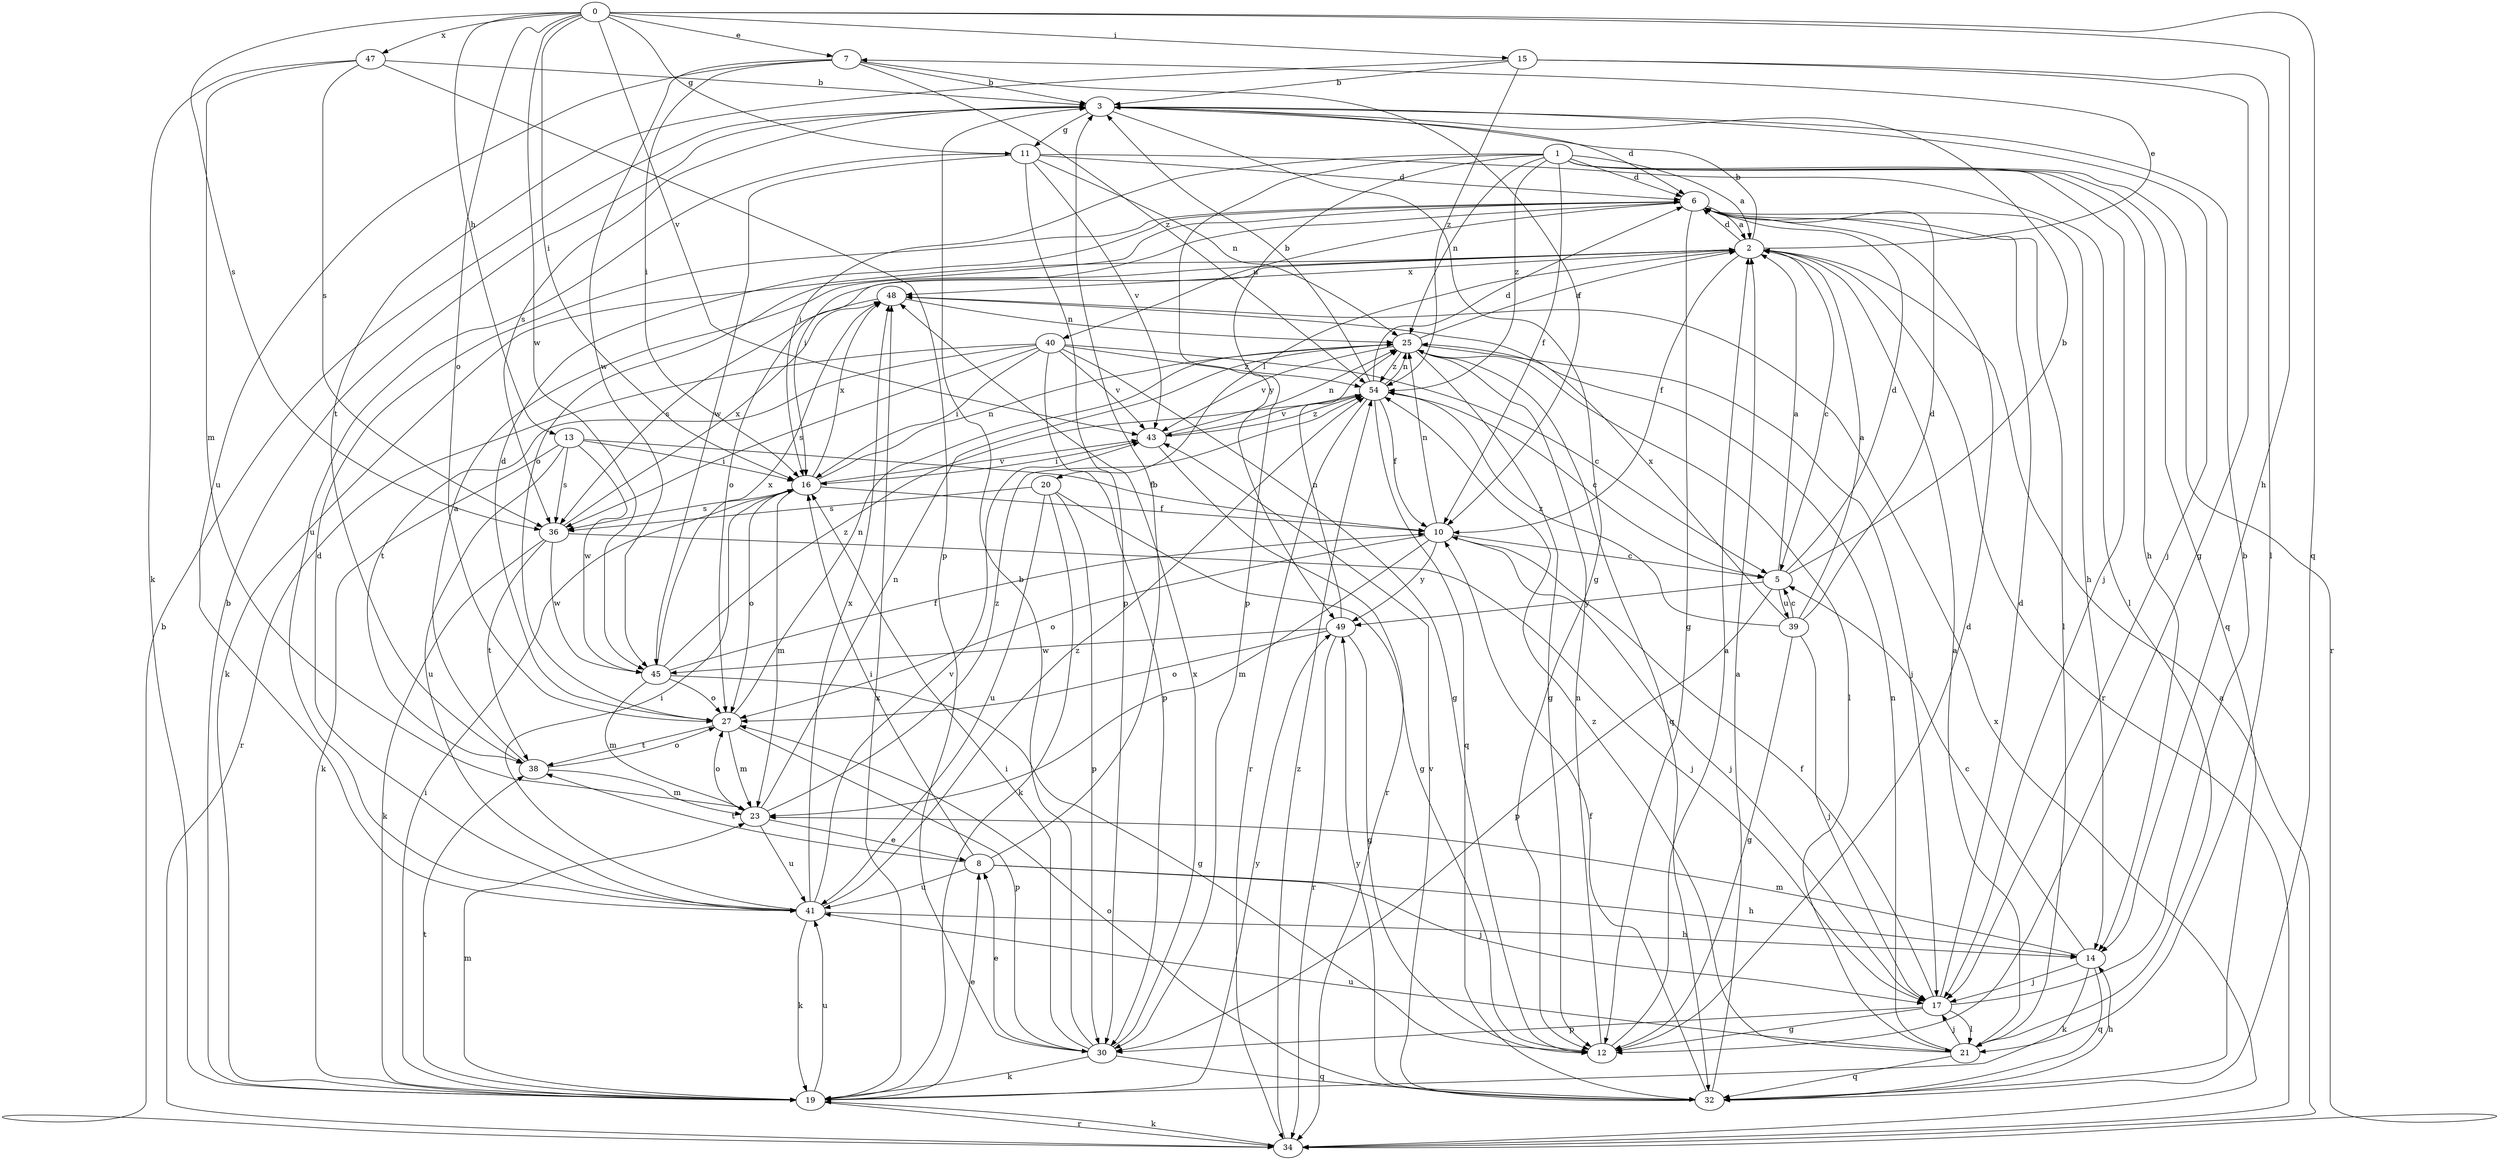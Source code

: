 strict digraph  {
0;
1;
2;
3;
5;
6;
7;
8;
10;
11;
12;
13;
14;
15;
16;
17;
19;
20;
21;
23;
25;
27;
30;
32;
34;
36;
38;
39;
40;
41;
43;
45;
47;
48;
49;
54;
0 -> 7  [label=e];
0 -> 11  [label=g];
0 -> 13  [label=h];
0 -> 14  [label=h];
0 -> 15  [label=i];
0 -> 16  [label=i];
0 -> 27  [label=o];
0 -> 32  [label=q];
0 -> 36  [label=s];
0 -> 43  [label=v];
0 -> 45  [label=w];
0 -> 47  [label=x];
1 -> 2  [label=a];
1 -> 6  [label=d];
1 -> 10  [label=f];
1 -> 14  [label=h];
1 -> 16  [label=i];
1 -> 17  [label=j];
1 -> 25  [label=n];
1 -> 30  [label=p];
1 -> 32  [label=q];
1 -> 34  [label=r];
1 -> 49  [label=y];
1 -> 54  [label=z];
2 -> 3  [label=b];
2 -> 5  [label=c];
2 -> 6  [label=d];
2 -> 7  [label=e];
2 -> 10  [label=f];
2 -> 19  [label=k];
2 -> 20  [label=l];
2 -> 27  [label=o];
2 -> 34  [label=r];
2 -> 48  [label=x];
3 -> 6  [label=d];
3 -> 11  [label=g];
3 -> 12  [label=g];
3 -> 17  [label=j];
3 -> 36  [label=s];
5 -> 2  [label=a];
5 -> 3  [label=b];
5 -> 6  [label=d];
5 -> 30  [label=p];
5 -> 39  [label=u];
5 -> 49  [label=y];
6 -> 2  [label=a];
6 -> 12  [label=g];
6 -> 14  [label=h];
6 -> 16  [label=i];
6 -> 21  [label=l];
6 -> 27  [label=o];
6 -> 40  [label=u];
7 -> 3  [label=b];
7 -> 10  [label=f];
7 -> 16  [label=i];
7 -> 41  [label=u];
7 -> 45  [label=w];
7 -> 54  [label=z];
8 -> 3  [label=b];
8 -> 14  [label=h];
8 -> 16  [label=i];
8 -> 17  [label=j];
8 -> 38  [label=t];
8 -> 41  [label=u];
10 -> 5  [label=c];
10 -> 17  [label=j];
10 -> 23  [label=m];
10 -> 25  [label=n];
10 -> 27  [label=o];
10 -> 49  [label=y];
11 -> 6  [label=d];
11 -> 21  [label=l];
11 -> 25  [label=n];
11 -> 30  [label=p];
11 -> 41  [label=u];
11 -> 43  [label=v];
11 -> 45  [label=w];
12 -> 2  [label=a];
12 -> 6  [label=d];
12 -> 25  [label=n];
13 -> 10  [label=f];
13 -> 16  [label=i];
13 -> 19  [label=k];
13 -> 36  [label=s];
13 -> 41  [label=u];
13 -> 45  [label=w];
14 -> 5  [label=c];
14 -> 17  [label=j];
14 -> 19  [label=k];
14 -> 23  [label=m];
14 -> 32  [label=q];
15 -> 3  [label=b];
15 -> 12  [label=g];
15 -> 21  [label=l];
15 -> 38  [label=t];
15 -> 54  [label=z];
16 -> 10  [label=f];
16 -> 23  [label=m];
16 -> 25  [label=n];
16 -> 27  [label=o];
16 -> 36  [label=s];
16 -> 43  [label=v];
16 -> 48  [label=x];
17 -> 3  [label=b];
17 -> 6  [label=d];
17 -> 10  [label=f];
17 -> 12  [label=g];
17 -> 21  [label=l];
17 -> 30  [label=p];
19 -> 3  [label=b];
19 -> 8  [label=e];
19 -> 16  [label=i];
19 -> 23  [label=m];
19 -> 34  [label=r];
19 -> 38  [label=t];
19 -> 41  [label=u];
19 -> 48  [label=x];
19 -> 49  [label=y];
20 -> 12  [label=g];
20 -> 19  [label=k];
20 -> 30  [label=p];
20 -> 36  [label=s];
20 -> 41  [label=u];
21 -> 2  [label=a];
21 -> 17  [label=j];
21 -> 25  [label=n];
21 -> 32  [label=q];
21 -> 41  [label=u];
21 -> 54  [label=z];
23 -> 8  [label=e];
23 -> 25  [label=n];
23 -> 27  [label=o];
23 -> 41  [label=u];
23 -> 54  [label=z];
25 -> 2  [label=a];
25 -> 12  [label=g];
25 -> 17  [label=j];
25 -> 21  [label=l];
25 -> 32  [label=q];
25 -> 43  [label=v];
25 -> 54  [label=z];
27 -> 6  [label=d];
27 -> 23  [label=m];
27 -> 25  [label=n];
27 -> 30  [label=p];
27 -> 38  [label=t];
30 -> 3  [label=b];
30 -> 8  [label=e];
30 -> 16  [label=i];
30 -> 19  [label=k];
30 -> 32  [label=q];
30 -> 48  [label=x];
32 -> 2  [label=a];
32 -> 10  [label=f];
32 -> 14  [label=h];
32 -> 27  [label=o];
32 -> 43  [label=v];
32 -> 49  [label=y];
34 -> 2  [label=a];
34 -> 3  [label=b];
34 -> 19  [label=k];
34 -> 48  [label=x];
34 -> 54  [label=z];
36 -> 17  [label=j];
36 -> 19  [label=k];
36 -> 38  [label=t];
36 -> 45  [label=w];
36 -> 48  [label=x];
38 -> 2  [label=a];
38 -> 23  [label=m];
38 -> 27  [label=o];
39 -> 2  [label=a];
39 -> 5  [label=c];
39 -> 6  [label=d];
39 -> 12  [label=g];
39 -> 17  [label=j];
39 -> 48  [label=x];
39 -> 54  [label=z];
40 -> 5  [label=c];
40 -> 12  [label=g];
40 -> 16  [label=i];
40 -> 30  [label=p];
40 -> 34  [label=r];
40 -> 36  [label=s];
40 -> 38  [label=t];
40 -> 43  [label=v];
40 -> 54  [label=z];
41 -> 6  [label=d];
41 -> 14  [label=h];
41 -> 16  [label=i];
41 -> 19  [label=k];
41 -> 43  [label=v];
41 -> 48  [label=x];
41 -> 54  [label=z];
43 -> 16  [label=i];
43 -> 25  [label=n];
43 -> 34  [label=r];
43 -> 54  [label=z];
45 -> 10  [label=f];
45 -> 12  [label=g];
45 -> 23  [label=m];
45 -> 27  [label=o];
45 -> 48  [label=x];
45 -> 54  [label=z];
47 -> 3  [label=b];
47 -> 19  [label=k];
47 -> 23  [label=m];
47 -> 30  [label=p];
47 -> 36  [label=s];
48 -> 25  [label=n];
48 -> 36  [label=s];
49 -> 12  [label=g];
49 -> 25  [label=n];
49 -> 27  [label=o];
49 -> 34  [label=r];
49 -> 45  [label=w];
54 -> 3  [label=b];
54 -> 5  [label=c];
54 -> 6  [label=d];
54 -> 10  [label=f];
54 -> 25  [label=n];
54 -> 32  [label=q];
54 -> 34  [label=r];
54 -> 43  [label=v];
}
